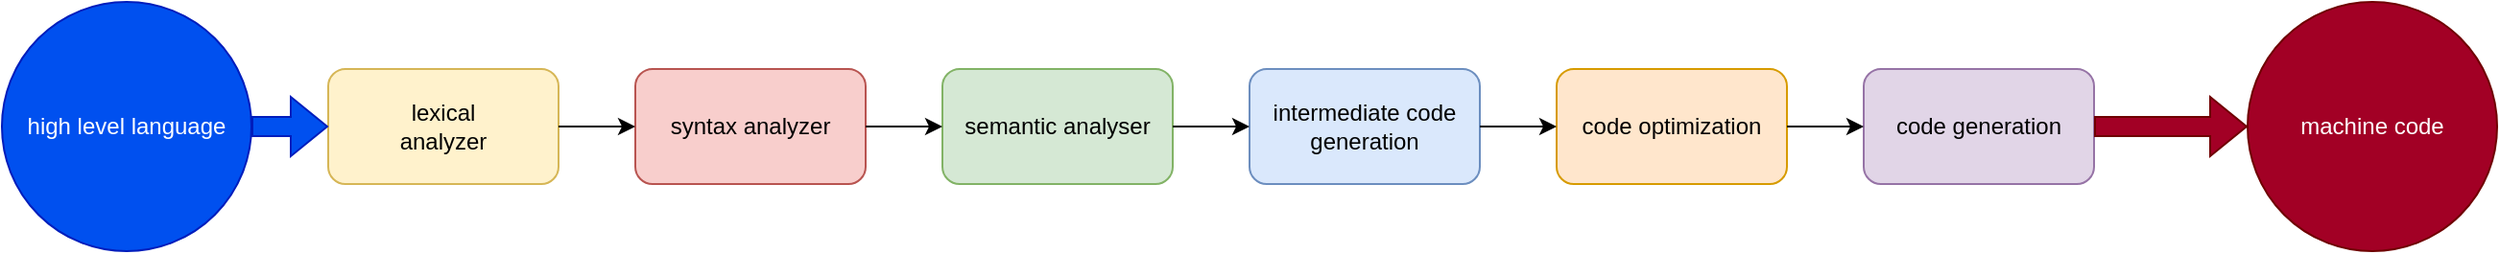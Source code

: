 <mxfile version="16.5.1" type="device"><diagram id="C5RBs43oDa-KdzZeNtuy" name="Page-1"><mxGraphModel dx="1929" dy="1025" grid="1" gridSize="10" guides="1" tooltips="1" connect="1" arrows="1" fold="1" page="1" pageScale="1" pageWidth="827" pageHeight="1169" math="0" shadow="0"><root><mxCell id="WIyWlLk6GJQsqaUBKTNV-0"/><mxCell id="WIyWlLk6GJQsqaUBKTNV-1" parent="WIyWlLk6GJQsqaUBKTNV-0"/><mxCell id="Sv18gouwxvjq2NTlhZBc-0" value="lexical &lt;br&gt;analyzer" style="rounded=1;whiteSpace=wrap;html=1;fillColor=#fff2cc;strokeColor=#d6b656;" vertex="1" parent="WIyWlLk6GJQsqaUBKTNV-1"><mxGeometry x="80" y="200" width="120" height="60" as="geometry"/></mxCell><mxCell id="Sv18gouwxvjq2NTlhZBc-1" value="syntax analyzer" style="rounded=1;whiteSpace=wrap;html=1;fillColor=#f8cecc;strokeColor=#b85450;" vertex="1" parent="WIyWlLk6GJQsqaUBKTNV-1"><mxGeometry x="240" y="200" width="120" height="60" as="geometry"/></mxCell><mxCell id="Sv18gouwxvjq2NTlhZBc-2" value="semantic analyser" style="rounded=1;whiteSpace=wrap;html=1;fillColor=#d5e8d4;strokeColor=#82b366;" vertex="1" parent="WIyWlLk6GJQsqaUBKTNV-1"><mxGeometry x="400" y="200" width="120" height="60" as="geometry"/></mxCell><mxCell id="Sv18gouwxvjq2NTlhZBc-3" value="intermediate code generation" style="rounded=1;whiteSpace=wrap;html=1;fillColor=#dae8fc;strokeColor=#6c8ebf;" vertex="1" parent="WIyWlLk6GJQsqaUBKTNV-1"><mxGeometry x="560" y="200" width="120" height="60" as="geometry"/></mxCell><mxCell id="Sv18gouwxvjq2NTlhZBc-4" value="code optimization" style="rounded=1;whiteSpace=wrap;html=1;fillColor=#ffe6cc;strokeColor=#d79b00;" vertex="1" parent="WIyWlLk6GJQsqaUBKTNV-1"><mxGeometry x="720" y="200" width="120" height="60" as="geometry"/></mxCell><mxCell id="Sv18gouwxvjq2NTlhZBc-5" value="code generation" style="rounded=1;whiteSpace=wrap;html=1;fillColor=#e1d5e7;strokeColor=#9673a6;" vertex="1" parent="WIyWlLk6GJQsqaUBKTNV-1"><mxGeometry x="880" y="200" width="120" height="60" as="geometry"/></mxCell><mxCell id="Sv18gouwxvjq2NTlhZBc-6" value="" style="endArrow=classic;html=1;rounded=0;exitX=1;exitY=0.5;exitDx=0;exitDy=0;entryX=0;entryY=0.5;entryDx=0;entryDy=0;" edge="1" parent="WIyWlLk6GJQsqaUBKTNV-1" source="Sv18gouwxvjq2NTlhZBc-0" target="Sv18gouwxvjq2NTlhZBc-1"><mxGeometry width="50" height="50" relative="1" as="geometry"><mxPoint x="450" y="530" as="sourcePoint"/><mxPoint x="500" y="480" as="targetPoint"/></mxGeometry></mxCell><mxCell id="Sv18gouwxvjq2NTlhZBc-7" value="" style="endArrow=classic;html=1;rounded=0;exitX=1;exitY=0.5;exitDx=0;exitDy=0;entryX=0;entryY=0.5;entryDx=0;entryDy=0;" edge="1" parent="WIyWlLk6GJQsqaUBKTNV-1" source="Sv18gouwxvjq2NTlhZBc-1" target="Sv18gouwxvjq2NTlhZBc-2"><mxGeometry width="50" height="50" relative="1" as="geometry"><mxPoint x="450" y="530" as="sourcePoint"/><mxPoint x="500" y="480" as="targetPoint"/></mxGeometry></mxCell><mxCell id="Sv18gouwxvjq2NTlhZBc-8" value="" style="endArrow=classic;html=1;rounded=0;exitX=1;exitY=0.5;exitDx=0;exitDy=0;entryX=0;entryY=0.5;entryDx=0;entryDy=0;" edge="1" parent="WIyWlLk6GJQsqaUBKTNV-1" source="Sv18gouwxvjq2NTlhZBc-2" target="Sv18gouwxvjq2NTlhZBc-3"><mxGeometry width="50" height="50" relative="1" as="geometry"><mxPoint x="450" y="530" as="sourcePoint"/><mxPoint x="500" y="480" as="targetPoint"/></mxGeometry></mxCell><mxCell id="Sv18gouwxvjq2NTlhZBc-9" value="" style="endArrow=classic;html=1;rounded=0;exitX=1;exitY=0.5;exitDx=0;exitDy=0;entryX=0;entryY=0.5;entryDx=0;entryDy=0;" edge="1" parent="WIyWlLk6GJQsqaUBKTNV-1" source="Sv18gouwxvjq2NTlhZBc-3" target="Sv18gouwxvjq2NTlhZBc-4"><mxGeometry width="50" height="50" relative="1" as="geometry"><mxPoint x="450" y="530" as="sourcePoint"/><mxPoint x="500" y="480" as="targetPoint"/></mxGeometry></mxCell><mxCell id="Sv18gouwxvjq2NTlhZBc-10" value="" style="endArrow=classic;html=1;rounded=0;exitX=1;exitY=0.5;exitDx=0;exitDy=0;entryX=0;entryY=0.5;entryDx=0;entryDy=0;" edge="1" parent="WIyWlLk6GJQsqaUBKTNV-1" source="Sv18gouwxvjq2NTlhZBc-4" target="Sv18gouwxvjq2NTlhZBc-5"><mxGeometry width="50" height="50" relative="1" as="geometry"><mxPoint x="450" y="530" as="sourcePoint"/><mxPoint x="500" y="480" as="targetPoint"/></mxGeometry></mxCell><mxCell id="Sv18gouwxvjq2NTlhZBc-11" value="high level language" style="ellipse;whiteSpace=wrap;html=1;aspect=fixed;fillColor=#0050ef;fontColor=#ffffff;strokeColor=#001DBC;" vertex="1" parent="WIyWlLk6GJQsqaUBKTNV-1"><mxGeometry x="-90" y="165" width="130" height="130" as="geometry"/></mxCell><mxCell id="Sv18gouwxvjq2NTlhZBc-12" value="" style="shape=flexArrow;endArrow=classic;html=1;rounded=0;exitX=1;exitY=0.5;exitDx=0;exitDy=0;entryX=0;entryY=0.5;entryDx=0;entryDy=0;fillColor=#0050ef;strokeColor=#001DBC;" edge="1" parent="WIyWlLk6GJQsqaUBKTNV-1" source="Sv18gouwxvjq2NTlhZBc-11" target="Sv18gouwxvjq2NTlhZBc-0"><mxGeometry width="50" height="50" relative="1" as="geometry"><mxPoint x="320" y="530" as="sourcePoint"/><mxPoint x="370" y="480" as="targetPoint"/></mxGeometry></mxCell><mxCell id="Sv18gouwxvjq2NTlhZBc-13" value="machine code" style="ellipse;whiteSpace=wrap;html=1;aspect=fixed;fillColor=#a20025;fontColor=#ffffff;strokeColor=#6F0000;" vertex="1" parent="WIyWlLk6GJQsqaUBKTNV-1"><mxGeometry x="1080" y="165" width="130" height="130" as="geometry"/></mxCell><mxCell id="Sv18gouwxvjq2NTlhZBc-14" value="" style="shape=flexArrow;endArrow=classic;html=1;rounded=0;exitX=1;exitY=0.5;exitDx=0;exitDy=0;entryX=0;entryY=0.5;entryDx=0;entryDy=0;fillColor=#a20025;strokeColor=#6F0000;" edge="1" parent="WIyWlLk6GJQsqaUBKTNV-1" source="Sv18gouwxvjq2NTlhZBc-5" target="Sv18gouwxvjq2NTlhZBc-13"><mxGeometry width="50" height="50" relative="1" as="geometry"><mxPoint x="1080" y="530" as="sourcePoint"/><mxPoint x="1130" y="480" as="targetPoint"/></mxGeometry></mxCell></root></mxGraphModel></diagram></mxfile>
